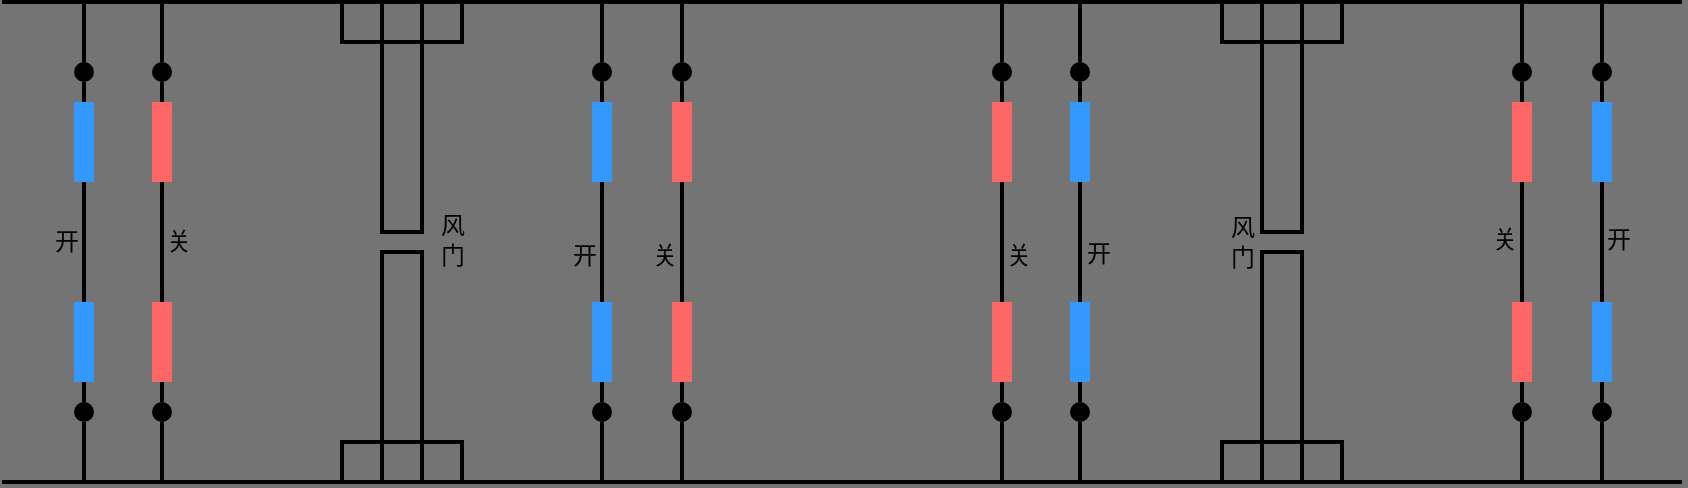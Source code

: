 <mxfile version="27.0.6">
  <diagram name="第 1 页" id="DuzaSTdarFtphROKjx_z">
    <mxGraphModel dx="2067" dy="663" grid="1" gridSize="10" guides="1" tooltips="1" connect="1" arrows="1" fold="1" page="1" pageScale="1" pageWidth="827" pageHeight="1169" background="#747474" math="0" shadow="0" adaptiveColors="none">
      <root>
        <mxCell id="0" />
        <mxCell id="1" parent="0" />
        <mxCell id="W-oPfaWnW9vSjHDt-6D7-1" value="" style="endArrow=none;html=1;rounded=0;strokeColor=#000000;strokeWidth=2;align=center;verticalAlign=middle;fontFamily=Helvetica;fontSize=11;fontColor=default;labelBackgroundColor=default;" parent="1" edge="1">
          <mxGeometry width="50" height="50" relative="1" as="geometry">
            <mxPoint y="200" as="sourcePoint" />
            <mxPoint x="840" y="200" as="targetPoint" />
          </mxGeometry>
        </mxCell>
        <mxCell id="W-oPfaWnW9vSjHDt-6D7-2" value="" style="endArrow=none;html=1;rounded=0;strokeColor=#000000;strokeWidth=2;" parent="1" edge="1">
          <mxGeometry width="50" height="50" relative="1" as="geometry">
            <mxPoint y="440" as="sourcePoint" />
            <mxPoint x="840" y="440" as="targetPoint" />
          </mxGeometry>
        </mxCell>
        <mxCell id="W-oPfaWnW9vSjHDt-6D7-33" value="" style="group" parent="1" vertex="1" connectable="0">
          <mxGeometry x="755" y="200" width="10" height="240" as="geometry" />
        </mxCell>
        <mxCell id="W-oPfaWnW9vSjHDt-6D7-3" value="" style="endArrow=none;html=1;rounded=0;strokeColor=#000000;strokeWidth=2;align=center;verticalAlign=middle;fontFamily=Helvetica;fontSize=11;fontColor=default;labelBackgroundColor=default;" parent="W-oPfaWnW9vSjHDt-6D7-33" source="W-oPfaWnW9vSjHDt-6D7-20" edge="1">
          <mxGeometry width="50" height="50" relative="1" as="geometry">
            <mxPoint x="5" y="210" as="sourcePoint" />
            <mxPoint x="5" as="targetPoint" />
          </mxGeometry>
        </mxCell>
        <mxCell id="W-oPfaWnW9vSjHDt-6D7-25" value="" style="endArrow=none;html=1;rounded=0;strokeColor=#000000;strokeWidth=2;align=center;verticalAlign=middle;fontFamily=Helvetica;fontSize=11;fontColor=default;labelBackgroundColor=default;" parent="W-oPfaWnW9vSjHDt-6D7-33" source="W-oPfaWnW9vSjHDt-6D7-26" target="W-oPfaWnW9vSjHDt-6D7-20" edge="1">
          <mxGeometry width="50" height="50" relative="1" as="geometry">
            <mxPoint x="5" y="210" as="sourcePoint" />
            <mxPoint x="5" as="targetPoint" />
          </mxGeometry>
        </mxCell>
        <mxCell id="W-oPfaWnW9vSjHDt-6D7-20" value="" style="ellipse;whiteSpace=wrap;html=1;aspect=fixed;strokeColor=none;align=center;verticalAlign=middle;fontFamily=Helvetica;fontSize=12;fontColor=default;fillColor=#000000;" parent="W-oPfaWnW9vSjHDt-6D7-33" vertex="1">
          <mxGeometry y="30" width="10" height="10" as="geometry" />
        </mxCell>
        <mxCell id="W-oPfaWnW9vSjHDt-6D7-27" value="" style="endArrow=none;html=1;rounded=0;strokeColor=#000000;strokeWidth=2;align=center;verticalAlign=middle;fontFamily=Helvetica;fontSize=11;fontColor=default;labelBackgroundColor=default;" parent="W-oPfaWnW9vSjHDt-6D7-33" source="W-oPfaWnW9vSjHDt-6D7-28" target="W-oPfaWnW9vSjHDt-6D7-26" edge="1">
          <mxGeometry width="50" height="50" relative="1" as="geometry">
            <mxPoint x="5" y="210" as="sourcePoint" />
            <mxPoint x="5" y="30" as="targetPoint" />
          </mxGeometry>
        </mxCell>
        <mxCell id="W-oPfaWnW9vSjHDt-6D7-26" value="" style="rounded=0;whiteSpace=wrap;html=1;strokeColor=none;fillColor=#FF6666;" parent="W-oPfaWnW9vSjHDt-6D7-33" vertex="1">
          <mxGeometry y="50" width="10" height="40" as="geometry" />
        </mxCell>
        <mxCell id="W-oPfaWnW9vSjHDt-6D7-30" value="" style="endArrow=none;html=1;rounded=0;strokeColor=#000000;strokeWidth=2;align=center;verticalAlign=middle;fontFamily=Helvetica;fontSize=11;fontColor=default;labelBackgroundColor=default;" parent="W-oPfaWnW9vSjHDt-6D7-33" source="W-oPfaWnW9vSjHDt-6D7-31" target="W-oPfaWnW9vSjHDt-6D7-28" edge="1">
          <mxGeometry width="50" height="50" relative="1" as="geometry">
            <mxPoint x="5" y="210" as="sourcePoint" />
            <mxPoint x="5" y="80" as="targetPoint" />
          </mxGeometry>
        </mxCell>
        <mxCell id="W-oPfaWnW9vSjHDt-6D7-28" value="" style="rounded=0;whiteSpace=wrap;html=1;strokeColor=none;fillColor=#FF6666;" parent="W-oPfaWnW9vSjHDt-6D7-33" vertex="1">
          <mxGeometry y="150" width="10" height="40" as="geometry" />
        </mxCell>
        <mxCell id="W-oPfaWnW9vSjHDt-6D7-32" value="" style="endArrow=none;html=1;rounded=0;strokeColor=#000000;strokeWidth=2;align=center;verticalAlign=middle;fontFamily=Helvetica;fontSize=11;fontColor=default;labelBackgroundColor=default;" parent="W-oPfaWnW9vSjHDt-6D7-33" target="W-oPfaWnW9vSjHDt-6D7-31" edge="1">
          <mxGeometry width="50" height="50" relative="1" as="geometry">
            <mxPoint x="5" y="240" as="sourcePoint" />
            <mxPoint x="5" y="160" as="targetPoint" />
          </mxGeometry>
        </mxCell>
        <mxCell id="W-oPfaWnW9vSjHDt-6D7-31" value="" style="ellipse;whiteSpace=wrap;html=1;aspect=fixed;strokeColor=none;align=center;verticalAlign=middle;fontFamily=Helvetica;fontSize=12;fontColor=default;fillColor=#000000;" parent="W-oPfaWnW9vSjHDt-6D7-33" vertex="1">
          <mxGeometry y="200" width="10" height="10" as="geometry" />
        </mxCell>
        <mxCell id="W-oPfaWnW9vSjHDt-6D7-58" value="" style="group" parent="1" vertex="1" connectable="0">
          <mxGeometry x="795" y="200" width="10" height="240" as="geometry" />
        </mxCell>
        <mxCell id="W-oPfaWnW9vSjHDt-6D7-59" value="" style="endArrow=none;html=1;rounded=0;strokeColor=#000000;strokeWidth=2;align=center;verticalAlign=middle;fontFamily=Helvetica;fontSize=11;fontColor=default;labelBackgroundColor=default;" parent="W-oPfaWnW9vSjHDt-6D7-58" source="W-oPfaWnW9vSjHDt-6D7-61" edge="1">
          <mxGeometry width="50" height="50" relative="1" as="geometry">
            <mxPoint x="5" y="210" as="sourcePoint" />
            <mxPoint x="5" as="targetPoint" />
          </mxGeometry>
        </mxCell>
        <mxCell id="W-oPfaWnW9vSjHDt-6D7-60" value="" style="endArrow=none;html=1;rounded=0;strokeColor=#000000;strokeWidth=2;align=center;verticalAlign=middle;fontFamily=Helvetica;fontSize=11;fontColor=default;labelBackgroundColor=default;" parent="W-oPfaWnW9vSjHDt-6D7-58" source="W-oPfaWnW9vSjHDt-6D7-63" target="W-oPfaWnW9vSjHDt-6D7-61" edge="1">
          <mxGeometry width="50" height="50" relative="1" as="geometry">
            <mxPoint x="5" y="210" as="sourcePoint" />
            <mxPoint x="5" as="targetPoint" />
          </mxGeometry>
        </mxCell>
        <mxCell id="W-oPfaWnW9vSjHDt-6D7-61" value="" style="ellipse;whiteSpace=wrap;html=1;aspect=fixed;strokeColor=none;align=center;verticalAlign=middle;fontFamily=Helvetica;fontSize=12;fontColor=default;fillColor=#000000;" parent="W-oPfaWnW9vSjHDt-6D7-58" vertex="1">
          <mxGeometry y="30" width="10" height="10" as="geometry" />
        </mxCell>
        <mxCell id="W-oPfaWnW9vSjHDt-6D7-62" value="" style="endArrow=none;html=1;rounded=0;strokeColor=#000000;strokeWidth=2;align=center;verticalAlign=middle;fontFamily=Helvetica;fontSize=11;fontColor=default;labelBackgroundColor=default;" parent="W-oPfaWnW9vSjHDt-6D7-58" source="W-oPfaWnW9vSjHDt-6D7-65" target="W-oPfaWnW9vSjHDt-6D7-63" edge="1">
          <mxGeometry width="50" height="50" relative="1" as="geometry">
            <mxPoint x="5" y="210" as="sourcePoint" />
            <mxPoint x="5" y="30" as="targetPoint" />
          </mxGeometry>
        </mxCell>
        <mxCell id="W-oPfaWnW9vSjHDt-6D7-63" value="" style="rounded=0;whiteSpace=wrap;html=1;strokeColor=none;fillColor=#3399FF;" parent="W-oPfaWnW9vSjHDt-6D7-58" vertex="1">
          <mxGeometry y="50" width="10" height="40" as="geometry" />
        </mxCell>
        <mxCell id="W-oPfaWnW9vSjHDt-6D7-64" value="" style="endArrow=none;html=1;rounded=0;strokeColor=#000000;strokeWidth=2;align=center;verticalAlign=middle;fontFamily=Helvetica;fontSize=11;fontColor=default;labelBackgroundColor=default;" parent="W-oPfaWnW9vSjHDt-6D7-58" source="W-oPfaWnW9vSjHDt-6D7-67" target="W-oPfaWnW9vSjHDt-6D7-65" edge="1">
          <mxGeometry width="50" height="50" relative="1" as="geometry">
            <mxPoint x="5" y="210" as="sourcePoint" />
            <mxPoint x="5" y="80" as="targetPoint" />
          </mxGeometry>
        </mxCell>
        <mxCell id="W-oPfaWnW9vSjHDt-6D7-65" value="" style="rounded=0;whiteSpace=wrap;html=1;strokeColor=none;fillColor=#3399FF;" parent="W-oPfaWnW9vSjHDt-6D7-58" vertex="1">
          <mxGeometry y="150" width="10" height="40" as="geometry" />
        </mxCell>
        <mxCell id="W-oPfaWnW9vSjHDt-6D7-66" value="" style="endArrow=none;html=1;rounded=0;strokeColor=#000000;strokeWidth=2;align=center;verticalAlign=middle;fontFamily=Helvetica;fontSize=11;fontColor=default;labelBackgroundColor=default;" parent="W-oPfaWnW9vSjHDt-6D7-58" target="W-oPfaWnW9vSjHDt-6D7-67" edge="1">
          <mxGeometry width="50" height="50" relative="1" as="geometry">
            <mxPoint x="5" y="240" as="sourcePoint" />
            <mxPoint x="5" y="160" as="targetPoint" />
          </mxGeometry>
        </mxCell>
        <mxCell id="W-oPfaWnW9vSjHDt-6D7-67" value="" style="ellipse;whiteSpace=wrap;html=1;aspect=fixed;strokeColor=none;align=center;verticalAlign=middle;fontFamily=Helvetica;fontSize=12;fontColor=default;fillColor=#000000;" parent="W-oPfaWnW9vSjHDt-6D7-58" vertex="1">
          <mxGeometry y="200" width="10" height="10" as="geometry" />
        </mxCell>
        <mxCell id="W-oPfaWnW9vSjHDt-6D7-83" value="" style="group" parent="1" vertex="1" connectable="0">
          <mxGeometry x="36" y="200" width="10" height="240" as="geometry" />
        </mxCell>
        <mxCell id="W-oPfaWnW9vSjHDt-6D7-84" value="" style="endArrow=none;html=1;rounded=0;strokeColor=#000000;strokeWidth=2;align=center;verticalAlign=middle;fontFamily=Helvetica;fontSize=11;fontColor=default;labelBackgroundColor=default;" parent="W-oPfaWnW9vSjHDt-6D7-83" source="W-oPfaWnW9vSjHDt-6D7-86" edge="1">
          <mxGeometry width="50" height="50" relative="1" as="geometry">
            <mxPoint x="5" y="210" as="sourcePoint" />
            <mxPoint x="5" as="targetPoint" />
          </mxGeometry>
        </mxCell>
        <mxCell id="W-oPfaWnW9vSjHDt-6D7-85" value="" style="endArrow=none;html=1;rounded=0;strokeColor=#000000;strokeWidth=2;align=center;verticalAlign=middle;fontFamily=Helvetica;fontSize=11;fontColor=default;labelBackgroundColor=default;" parent="W-oPfaWnW9vSjHDt-6D7-83" source="W-oPfaWnW9vSjHDt-6D7-88" target="W-oPfaWnW9vSjHDt-6D7-86" edge="1">
          <mxGeometry width="50" height="50" relative="1" as="geometry">
            <mxPoint x="5" y="210" as="sourcePoint" />
            <mxPoint x="5" as="targetPoint" />
          </mxGeometry>
        </mxCell>
        <mxCell id="W-oPfaWnW9vSjHDt-6D7-86" value="" style="ellipse;whiteSpace=wrap;html=1;aspect=fixed;strokeColor=none;align=center;verticalAlign=middle;fontFamily=Helvetica;fontSize=12;fontColor=default;fillColor=#000000;" parent="W-oPfaWnW9vSjHDt-6D7-83" vertex="1">
          <mxGeometry y="30" width="10" height="10" as="geometry" />
        </mxCell>
        <mxCell id="W-oPfaWnW9vSjHDt-6D7-87" value="" style="endArrow=none;html=1;rounded=0;strokeColor=#000000;strokeWidth=2;align=center;verticalAlign=middle;fontFamily=Helvetica;fontSize=11;fontColor=default;labelBackgroundColor=default;" parent="W-oPfaWnW9vSjHDt-6D7-83" source="W-oPfaWnW9vSjHDt-6D7-90" target="W-oPfaWnW9vSjHDt-6D7-88" edge="1">
          <mxGeometry width="50" height="50" relative="1" as="geometry">
            <mxPoint x="5" y="210" as="sourcePoint" />
            <mxPoint x="5" y="30" as="targetPoint" />
          </mxGeometry>
        </mxCell>
        <mxCell id="W-oPfaWnW9vSjHDt-6D7-88" value="" style="rounded=0;whiteSpace=wrap;html=1;strokeColor=none;fillColor=#3399FF;" parent="W-oPfaWnW9vSjHDt-6D7-83" vertex="1">
          <mxGeometry y="50" width="10" height="40" as="geometry" />
        </mxCell>
        <mxCell id="W-oPfaWnW9vSjHDt-6D7-89" value="" style="endArrow=none;html=1;rounded=0;strokeColor=#000000;strokeWidth=2;align=center;verticalAlign=middle;fontFamily=Helvetica;fontSize=11;fontColor=default;labelBackgroundColor=default;" parent="W-oPfaWnW9vSjHDt-6D7-83" source="W-oPfaWnW9vSjHDt-6D7-92" target="W-oPfaWnW9vSjHDt-6D7-90" edge="1">
          <mxGeometry width="50" height="50" relative="1" as="geometry">
            <mxPoint x="5" y="210" as="sourcePoint" />
            <mxPoint x="5" y="80" as="targetPoint" />
          </mxGeometry>
        </mxCell>
        <mxCell id="W-oPfaWnW9vSjHDt-6D7-90" value="" style="rounded=0;whiteSpace=wrap;html=1;strokeColor=none;fillColor=#3399FF;" parent="W-oPfaWnW9vSjHDt-6D7-83" vertex="1">
          <mxGeometry y="150" width="10" height="40" as="geometry" />
        </mxCell>
        <mxCell id="W-oPfaWnW9vSjHDt-6D7-91" value="" style="endArrow=none;html=1;rounded=0;strokeColor=#000000;strokeWidth=2;align=center;verticalAlign=middle;fontFamily=Helvetica;fontSize=11;fontColor=default;labelBackgroundColor=default;" parent="W-oPfaWnW9vSjHDt-6D7-83" target="W-oPfaWnW9vSjHDt-6D7-92" edge="1">
          <mxGeometry width="50" height="50" relative="1" as="geometry">
            <mxPoint x="5" y="240" as="sourcePoint" />
            <mxPoint x="5" y="160" as="targetPoint" />
          </mxGeometry>
        </mxCell>
        <mxCell id="W-oPfaWnW9vSjHDt-6D7-92" value="" style="ellipse;whiteSpace=wrap;html=1;aspect=fixed;strokeColor=none;fillColor=#000000;" parent="W-oPfaWnW9vSjHDt-6D7-83" vertex="1">
          <mxGeometry y="200" width="10" height="10" as="geometry" />
        </mxCell>
        <mxCell id="W-oPfaWnW9vSjHDt-6D7-93" value="&lt;font&gt;关&lt;/font&gt;" style="text;html=1;align=center;verticalAlign=middle;whiteSpace=wrap;rounded=0;fontColor=default;" parent="W-oPfaWnW9vSjHDt-6D7-83" vertex="1">
          <mxGeometry x="35" y="110" width="35" height="20" as="geometry" />
        </mxCell>
        <mxCell id="W-oPfaWnW9vSjHDt-6D7-94" value="" style="group;strokeColor=none;" parent="1" vertex="1" connectable="0">
          <mxGeometry x="75" y="200" width="10" height="240" as="geometry" />
        </mxCell>
        <mxCell id="W-oPfaWnW9vSjHDt-6D7-95" value="" style="endArrow=none;html=1;rounded=0;strokeColor=#000000;strokeWidth=2;align=center;verticalAlign=middle;fontFamily=Helvetica;fontSize=11;fontColor=default;labelBackgroundColor=default;" parent="W-oPfaWnW9vSjHDt-6D7-94" source="W-oPfaWnW9vSjHDt-6D7-97" edge="1">
          <mxGeometry width="50" height="50" relative="1" as="geometry">
            <mxPoint x="5" y="210" as="sourcePoint" />
            <mxPoint x="5" as="targetPoint" />
          </mxGeometry>
        </mxCell>
        <mxCell id="W-oPfaWnW9vSjHDt-6D7-96" value="" style="endArrow=none;html=1;rounded=0;strokeColor=#000000;strokeWidth=2;align=center;verticalAlign=middle;fontFamily=Helvetica;fontSize=11;fontColor=default;labelBackgroundColor=default;" parent="W-oPfaWnW9vSjHDt-6D7-94" source="W-oPfaWnW9vSjHDt-6D7-99" target="W-oPfaWnW9vSjHDt-6D7-97" edge="1">
          <mxGeometry width="50" height="50" relative="1" as="geometry">
            <mxPoint x="5" y="210" as="sourcePoint" />
            <mxPoint x="5" as="targetPoint" />
          </mxGeometry>
        </mxCell>
        <mxCell id="W-oPfaWnW9vSjHDt-6D7-97" value="" style="ellipse;whiteSpace=wrap;html=1;aspect=fixed;strokeColor=none;align=center;verticalAlign=middle;fontFamily=Helvetica;fontSize=12;fontColor=default;fillColor=#000000;" parent="W-oPfaWnW9vSjHDt-6D7-94" vertex="1">
          <mxGeometry y="30" width="10" height="10" as="geometry" />
        </mxCell>
        <mxCell id="W-oPfaWnW9vSjHDt-6D7-98" value="" style="endArrow=none;html=1;rounded=0;strokeColor=#000000;strokeWidth=2;align=center;verticalAlign=middle;fontFamily=Helvetica;fontSize=11;fontColor=default;labelBackgroundColor=default;" parent="W-oPfaWnW9vSjHDt-6D7-94" source="W-oPfaWnW9vSjHDt-6D7-101" target="W-oPfaWnW9vSjHDt-6D7-99" edge="1">
          <mxGeometry width="50" height="50" relative="1" as="geometry">
            <mxPoint x="5" y="210" as="sourcePoint" />
            <mxPoint x="5" y="30" as="targetPoint" />
          </mxGeometry>
        </mxCell>
        <mxCell id="W-oPfaWnW9vSjHDt-6D7-99" value="" style="rounded=0;whiteSpace=wrap;html=1;strokeColor=none;fillColor=#FF6666;" parent="W-oPfaWnW9vSjHDt-6D7-94" vertex="1">
          <mxGeometry y="50" width="10" height="40" as="geometry" />
        </mxCell>
        <mxCell id="W-oPfaWnW9vSjHDt-6D7-100" value="" style="endArrow=none;html=1;rounded=0;strokeColor=#000000;strokeWidth=2;align=center;verticalAlign=middle;fontFamily=Helvetica;fontSize=11;fontColor=default;labelBackgroundColor=default;" parent="W-oPfaWnW9vSjHDt-6D7-94" source="W-oPfaWnW9vSjHDt-6D7-103" target="W-oPfaWnW9vSjHDt-6D7-101" edge="1">
          <mxGeometry width="50" height="50" relative="1" as="geometry">
            <mxPoint x="5" y="210" as="sourcePoint" />
            <mxPoint x="5" y="80" as="targetPoint" />
          </mxGeometry>
        </mxCell>
        <mxCell id="W-oPfaWnW9vSjHDt-6D7-101" value="" style="rounded=0;whiteSpace=wrap;html=1;strokeColor=none;fillColor=#FF6666;" parent="W-oPfaWnW9vSjHDt-6D7-94" vertex="1">
          <mxGeometry y="150" width="10" height="40" as="geometry" />
        </mxCell>
        <mxCell id="W-oPfaWnW9vSjHDt-6D7-102" value="" style="endArrow=none;html=1;rounded=0;strokeColor=#000000;strokeWidth=2;align=center;verticalAlign=middle;fontFamily=Helvetica;fontSize=11;fontColor=default;labelBackgroundColor=default;" parent="W-oPfaWnW9vSjHDt-6D7-94" target="W-oPfaWnW9vSjHDt-6D7-103" edge="1">
          <mxGeometry width="50" height="50" relative="1" as="geometry">
            <mxPoint x="5" y="240" as="sourcePoint" />
            <mxPoint x="5" y="160" as="targetPoint" />
          </mxGeometry>
        </mxCell>
        <mxCell id="W-oPfaWnW9vSjHDt-6D7-103" value="" style="ellipse;whiteSpace=wrap;html=1;aspect=fixed;strokeColor=none;align=center;verticalAlign=middle;fontFamily=Helvetica;fontSize=12;fontColor=default;fillColor=#000000;" parent="W-oPfaWnW9vSjHDt-6D7-94" vertex="1">
          <mxGeometry y="200" width="10" height="10" as="geometry" />
        </mxCell>
        <mxCell id="W-oPfaWnW9vSjHDt-6D7-112" value="" style="group" parent="1" vertex="1" connectable="0">
          <mxGeometry x="610" y="200" width="60" height="240" as="geometry" />
        </mxCell>
        <mxCell id="W-oPfaWnW9vSjHDt-6D7-107" value="" style="rounded=0;whiteSpace=wrap;html=1;fillColor=none;strokeColor=#000000;strokeWidth=2;align=center;verticalAlign=middle;fontFamily=Helvetica;fontSize=11;fontColor=default;labelBackgroundColor=default;" parent="W-oPfaWnW9vSjHDt-6D7-112" vertex="1">
          <mxGeometry width="60" height="20" as="geometry" />
        </mxCell>
        <mxCell id="W-oPfaWnW9vSjHDt-6D7-108" value="" style="rounded=0;whiteSpace=wrap;html=1;fillColor=none;strokeColor=#000000;strokeWidth=2;align=center;verticalAlign=middle;fontFamily=Helvetica;fontSize=11;fontColor=default;labelBackgroundColor=default;" parent="W-oPfaWnW9vSjHDt-6D7-112" vertex="1">
          <mxGeometry x="20" width="20" height="115" as="geometry" />
        </mxCell>
        <mxCell id="W-oPfaWnW9vSjHDt-6D7-109" value="" style="rounded=0;whiteSpace=wrap;html=1;fillColor=none;strokeColor=#000000;strokeWidth=2;align=center;verticalAlign=middle;fontFamily=Helvetica;fontSize=11;fontColor=default;labelBackgroundColor=default;" parent="W-oPfaWnW9vSjHDt-6D7-112" vertex="1">
          <mxGeometry y="220" width="60" height="20" as="geometry" />
        </mxCell>
        <mxCell id="W-oPfaWnW9vSjHDt-6D7-110" value="" style="rounded=0;whiteSpace=wrap;html=1;fillColor=none;strokeColor=#000000;strokeWidth=2;align=center;verticalAlign=middle;fontFamily=Helvetica;fontSize=11;fontColor=default;labelBackgroundColor=default;" parent="W-oPfaWnW9vSjHDt-6D7-112" vertex="1">
          <mxGeometry x="20" y="125" width="20" height="115" as="geometry" />
        </mxCell>
        <mxCell id="enasXoZvYmtx1_jtC502-4" value="&lt;font&gt;风&lt;/font&gt;&lt;div&gt;&lt;font&gt;门&lt;/font&gt;&lt;/div&gt;" style="text;html=1;align=center;verticalAlign=middle;resizable=0;points=[];autosize=1;strokeColor=none;fillColor=none;fontColor=default;" parent="W-oPfaWnW9vSjHDt-6D7-112" vertex="1">
          <mxGeometry x="-10" y="95" width="40" height="50" as="geometry" />
        </mxCell>
        <mxCell id="W-oPfaWnW9vSjHDt-6D7-113" value="" style="group" parent="1" vertex="1" connectable="0">
          <mxGeometry x="170" y="200" width="60" height="240" as="geometry" />
        </mxCell>
        <mxCell id="W-oPfaWnW9vSjHDt-6D7-114" value="" style="rounded=0;whiteSpace=wrap;html=1;fillColor=none;strokeColor=#000000;strokeWidth=2;align=center;verticalAlign=middle;fontFamily=Helvetica;fontSize=11;fontColor=default;labelBackgroundColor=default;" parent="W-oPfaWnW9vSjHDt-6D7-113" vertex="1">
          <mxGeometry width="60" height="20" as="geometry" />
        </mxCell>
        <mxCell id="W-oPfaWnW9vSjHDt-6D7-115" value="" style="rounded=0;whiteSpace=wrap;html=1;fillColor=none;strokeColor=#000000;strokeWidth=2;align=center;verticalAlign=middle;fontFamily=Helvetica;fontSize=11;fontColor=default;labelBackgroundColor=default;" parent="W-oPfaWnW9vSjHDt-6D7-113" vertex="1">
          <mxGeometry x="20" width="20" height="115" as="geometry" />
        </mxCell>
        <mxCell id="W-oPfaWnW9vSjHDt-6D7-116" value="" style="rounded=0;whiteSpace=wrap;html=1;fillColor=none;strokeColor=#000000;strokeWidth=2;align=center;verticalAlign=middle;fontFamily=Helvetica;fontSize=11;fontColor=default;labelBackgroundColor=default;" parent="W-oPfaWnW9vSjHDt-6D7-113" vertex="1">
          <mxGeometry y="220" width="60" height="20" as="geometry" />
        </mxCell>
        <mxCell id="W-oPfaWnW9vSjHDt-6D7-117" value="" style="rounded=0;whiteSpace=wrap;html=1;fillColor=none;strokeColor=#000000;strokeWidth=2;align=center;verticalAlign=middle;fontFamily=Helvetica;fontSize=11;fontColor=default;labelBackgroundColor=default;" parent="W-oPfaWnW9vSjHDt-6D7-113" vertex="1">
          <mxGeometry x="20" y="125" width="20" height="115" as="geometry" />
        </mxCell>
        <mxCell id="W-oPfaWnW9vSjHDt-6D7-120" value="" style="group" parent="1" vertex="1" connectable="0">
          <mxGeometry x="534" y="200" width="10" height="240" as="geometry" />
        </mxCell>
        <mxCell id="W-oPfaWnW9vSjHDt-6D7-121" value="" style="endArrow=none;html=1;rounded=0;strokeColor=#000000;strokeWidth=2;align=center;verticalAlign=middle;fontFamily=Helvetica;fontSize=11;fontColor=default;labelBackgroundColor=default;" parent="W-oPfaWnW9vSjHDt-6D7-120" source="W-oPfaWnW9vSjHDt-6D7-123" edge="1">
          <mxGeometry width="50" height="50" relative="1" as="geometry">
            <mxPoint x="5" y="210" as="sourcePoint" />
            <mxPoint x="5" as="targetPoint" />
          </mxGeometry>
        </mxCell>
        <mxCell id="W-oPfaWnW9vSjHDt-6D7-122" value="" style="endArrow=none;html=1;rounded=0;strokeColor=#000000;strokeWidth=2;align=center;verticalAlign=middle;fontFamily=Helvetica;fontSize=11;fontColor=default;labelBackgroundColor=default;" parent="W-oPfaWnW9vSjHDt-6D7-120" source="W-oPfaWnW9vSjHDt-6D7-125" target="W-oPfaWnW9vSjHDt-6D7-123" edge="1">
          <mxGeometry width="50" height="50" relative="1" as="geometry">
            <mxPoint x="5" y="210" as="sourcePoint" />
            <mxPoint x="5" as="targetPoint" />
          </mxGeometry>
        </mxCell>
        <mxCell id="W-oPfaWnW9vSjHDt-6D7-123" value="" style="ellipse;whiteSpace=wrap;html=1;aspect=fixed;strokeColor=none;align=center;verticalAlign=middle;fontFamily=Helvetica;fontSize=12;fontColor=default;fillColor=#000000;" parent="W-oPfaWnW9vSjHDt-6D7-120" vertex="1">
          <mxGeometry y="30" width="10" height="10" as="geometry" />
        </mxCell>
        <mxCell id="W-oPfaWnW9vSjHDt-6D7-124" value="" style="endArrow=none;html=1;rounded=0;strokeColor=#000000;strokeWidth=2;align=center;verticalAlign=middle;fontFamily=Helvetica;fontSize=11;fontColor=default;labelBackgroundColor=default;" parent="W-oPfaWnW9vSjHDt-6D7-120" source="W-oPfaWnW9vSjHDt-6D7-127" target="W-oPfaWnW9vSjHDt-6D7-125" edge="1">
          <mxGeometry width="50" height="50" relative="1" as="geometry">
            <mxPoint x="5" y="210" as="sourcePoint" />
            <mxPoint x="5" y="30" as="targetPoint" />
          </mxGeometry>
        </mxCell>
        <mxCell id="W-oPfaWnW9vSjHDt-6D7-125" value="" style="rounded=0;whiteSpace=wrap;html=1;strokeColor=none;fillColor=#3399FF;" parent="W-oPfaWnW9vSjHDt-6D7-120" vertex="1">
          <mxGeometry y="50" width="10" height="40" as="geometry" />
        </mxCell>
        <mxCell id="W-oPfaWnW9vSjHDt-6D7-126" value="" style="endArrow=none;html=1;rounded=0;strokeColor=#000000;strokeWidth=2;align=center;verticalAlign=middle;fontFamily=Helvetica;fontSize=11;fontColor=default;labelBackgroundColor=default;" parent="W-oPfaWnW9vSjHDt-6D7-120" source="W-oPfaWnW9vSjHDt-6D7-129" target="W-oPfaWnW9vSjHDt-6D7-127" edge="1">
          <mxGeometry width="50" height="50" relative="1" as="geometry">
            <mxPoint x="5" y="210" as="sourcePoint" />
            <mxPoint x="5" y="80" as="targetPoint" />
          </mxGeometry>
        </mxCell>
        <mxCell id="W-oPfaWnW9vSjHDt-6D7-127" value="" style="rounded=0;whiteSpace=wrap;html=1;strokeColor=none;fillColor=#3399FF;" parent="W-oPfaWnW9vSjHDt-6D7-120" vertex="1">
          <mxGeometry y="150" width="10" height="40" as="geometry" />
        </mxCell>
        <mxCell id="W-oPfaWnW9vSjHDt-6D7-128" value="" style="endArrow=none;html=1;rounded=0;strokeColor=#000000;strokeWidth=2;align=center;verticalAlign=middle;fontFamily=Helvetica;fontSize=11;fontColor=default;labelBackgroundColor=default;" parent="W-oPfaWnW9vSjHDt-6D7-120" target="W-oPfaWnW9vSjHDt-6D7-129" edge="1">
          <mxGeometry width="50" height="50" relative="1" as="geometry">
            <mxPoint x="5" y="240" as="sourcePoint" />
            <mxPoint x="5" y="160" as="targetPoint" />
          </mxGeometry>
        </mxCell>
        <mxCell id="W-oPfaWnW9vSjHDt-6D7-129" value="" style="ellipse;whiteSpace=wrap;html=1;aspect=fixed;strokeColor=none;align=center;verticalAlign=middle;fontFamily=Helvetica;fontSize=12;fontColor=default;fillColor=#000000;" parent="W-oPfaWnW9vSjHDt-6D7-120" vertex="1">
          <mxGeometry y="200" width="10" height="10" as="geometry" />
        </mxCell>
        <mxCell id="W-oPfaWnW9vSjHDt-6D7-132" value="" style="group;fontColor=default;" parent="1" vertex="1" connectable="0">
          <mxGeometry x="295" y="200" width="10" height="240" as="geometry" />
        </mxCell>
        <mxCell id="W-oPfaWnW9vSjHDt-6D7-133" value="" style="endArrow=none;html=1;rounded=0;strokeColor=#000000;strokeWidth=2;align=center;verticalAlign=middle;fontFamily=Helvetica;fontSize=11;fontColor=default;labelBackgroundColor=default;" parent="W-oPfaWnW9vSjHDt-6D7-132" source="W-oPfaWnW9vSjHDt-6D7-135" edge="1">
          <mxGeometry width="50" height="50" relative="1" as="geometry">
            <mxPoint x="5" y="210" as="sourcePoint" />
            <mxPoint x="5" as="targetPoint" />
          </mxGeometry>
        </mxCell>
        <mxCell id="W-oPfaWnW9vSjHDt-6D7-134" value="" style="endArrow=none;html=1;rounded=0;strokeColor=#000000;strokeWidth=2;align=center;verticalAlign=middle;fontFamily=Helvetica;fontSize=11;fontColor=default;labelBackgroundColor=default;" parent="W-oPfaWnW9vSjHDt-6D7-132" source="W-oPfaWnW9vSjHDt-6D7-137" target="W-oPfaWnW9vSjHDt-6D7-135" edge="1">
          <mxGeometry width="50" height="50" relative="1" as="geometry">
            <mxPoint x="5" y="210" as="sourcePoint" />
            <mxPoint x="5" as="targetPoint" />
          </mxGeometry>
        </mxCell>
        <mxCell id="W-oPfaWnW9vSjHDt-6D7-135" value="" style="ellipse;whiteSpace=wrap;html=1;aspect=fixed;strokeColor=none;align=center;verticalAlign=middle;fontFamily=Helvetica;fontSize=12;fontColor=default;fillColor=#000000;" parent="W-oPfaWnW9vSjHDt-6D7-132" vertex="1">
          <mxGeometry y="30" width="10" height="10" as="geometry" />
        </mxCell>
        <mxCell id="W-oPfaWnW9vSjHDt-6D7-136" value="" style="endArrow=none;html=1;rounded=0;strokeColor=#000000;strokeWidth=2;align=center;verticalAlign=middle;fontFamily=Helvetica;fontSize=11;fontColor=default;labelBackgroundColor=default;" parent="W-oPfaWnW9vSjHDt-6D7-132" source="W-oPfaWnW9vSjHDt-6D7-139" target="W-oPfaWnW9vSjHDt-6D7-137" edge="1">
          <mxGeometry width="50" height="50" relative="1" as="geometry">
            <mxPoint x="5" y="210" as="sourcePoint" />
            <mxPoint x="5" y="30" as="targetPoint" />
          </mxGeometry>
        </mxCell>
        <mxCell id="W-oPfaWnW9vSjHDt-6D7-137" value="" style="rounded=0;whiteSpace=wrap;html=1;strokeColor=none;fillColor=#3399FF;" parent="W-oPfaWnW9vSjHDt-6D7-132" vertex="1">
          <mxGeometry y="50" width="10" height="40" as="geometry" />
        </mxCell>
        <mxCell id="W-oPfaWnW9vSjHDt-6D7-138" value="" style="endArrow=none;html=1;rounded=0;strokeColor=#000000;strokeWidth=2;align=center;verticalAlign=middle;fontFamily=Helvetica;fontSize=11;fontColor=default;labelBackgroundColor=default;" parent="W-oPfaWnW9vSjHDt-6D7-132" source="W-oPfaWnW9vSjHDt-6D7-141" target="W-oPfaWnW9vSjHDt-6D7-139" edge="1">
          <mxGeometry width="50" height="50" relative="1" as="geometry">
            <mxPoint x="5" y="210" as="sourcePoint" />
            <mxPoint x="5" y="80" as="targetPoint" />
          </mxGeometry>
        </mxCell>
        <mxCell id="W-oPfaWnW9vSjHDt-6D7-139" value="" style="rounded=0;whiteSpace=wrap;html=1;strokeColor=none;fillColor=#3399FF;" parent="W-oPfaWnW9vSjHDt-6D7-132" vertex="1">
          <mxGeometry y="150" width="10" height="40" as="geometry" />
        </mxCell>
        <mxCell id="W-oPfaWnW9vSjHDt-6D7-140" value="" style="endArrow=none;html=1;rounded=0;strokeColor=#000000;strokeWidth=2;align=center;verticalAlign=middle;fontFamily=Helvetica;fontSize=11;fontColor=default;labelBackgroundColor=default;" parent="W-oPfaWnW9vSjHDt-6D7-132" target="W-oPfaWnW9vSjHDt-6D7-141" edge="1">
          <mxGeometry width="50" height="50" relative="1" as="geometry">
            <mxPoint x="5" y="240" as="sourcePoint" />
            <mxPoint x="5" y="160" as="targetPoint" />
          </mxGeometry>
        </mxCell>
        <mxCell id="W-oPfaWnW9vSjHDt-6D7-141" value="" style="ellipse;whiteSpace=wrap;html=1;aspect=fixed;strokeColor=none;align=center;verticalAlign=middle;fontFamily=Helvetica;fontSize=12;fontColor=default;fillColor=#000000;" parent="W-oPfaWnW9vSjHDt-6D7-132" vertex="1">
          <mxGeometry y="200" width="10" height="10" as="geometry" />
        </mxCell>
        <mxCell id="W-oPfaWnW9vSjHDt-6D7-142" value="&lt;font&gt;开&lt;/font&gt;" style="text;html=1;align=center;verticalAlign=middle;whiteSpace=wrap;rounded=0;fontColor=default;" parent="W-oPfaWnW9vSjHDt-6D7-132" vertex="1">
          <mxGeometry x="-21.5" y="117" width="35" height="20" as="geometry" />
        </mxCell>
        <mxCell id="W-oPfaWnW9vSjHDt-6D7-145" value="" style="group" parent="1" vertex="1" connectable="0">
          <mxGeometry x="495" y="200" width="10" height="240" as="geometry" />
        </mxCell>
        <mxCell id="W-oPfaWnW9vSjHDt-6D7-146" value="" style="endArrow=none;html=1;rounded=0;strokeColor=#000000;strokeWidth=2;align=center;verticalAlign=middle;fontFamily=Helvetica;fontSize=11;fontColor=default;labelBackgroundColor=default;" parent="W-oPfaWnW9vSjHDt-6D7-145" source="W-oPfaWnW9vSjHDt-6D7-148" edge="1">
          <mxGeometry width="50" height="50" relative="1" as="geometry">
            <mxPoint x="5" y="210" as="sourcePoint" />
            <mxPoint x="5" as="targetPoint" />
          </mxGeometry>
        </mxCell>
        <mxCell id="W-oPfaWnW9vSjHDt-6D7-147" value="" style="endArrow=none;html=1;rounded=0;strokeColor=#000000;strokeWidth=2;align=center;verticalAlign=middle;fontFamily=Helvetica;fontSize=11;fontColor=default;labelBackgroundColor=default;" parent="W-oPfaWnW9vSjHDt-6D7-145" source="W-oPfaWnW9vSjHDt-6D7-150" target="W-oPfaWnW9vSjHDt-6D7-148" edge="1">
          <mxGeometry width="50" height="50" relative="1" as="geometry">
            <mxPoint x="5" y="210" as="sourcePoint" />
            <mxPoint x="5" as="targetPoint" />
          </mxGeometry>
        </mxCell>
        <mxCell id="W-oPfaWnW9vSjHDt-6D7-148" value="" style="ellipse;whiteSpace=wrap;html=1;aspect=fixed;strokeColor=none;align=center;verticalAlign=middle;fontFamily=Helvetica;fontSize=12;fontColor=default;fillColor=#000000;" parent="W-oPfaWnW9vSjHDt-6D7-145" vertex="1">
          <mxGeometry y="30" width="10" height="10" as="geometry" />
        </mxCell>
        <mxCell id="W-oPfaWnW9vSjHDt-6D7-149" value="" style="endArrow=none;html=1;rounded=0;strokeColor=#000000;strokeWidth=2;align=center;verticalAlign=middle;fontFamily=Helvetica;fontSize=11;fontColor=default;labelBackgroundColor=default;" parent="W-oPfaWnW9vSjHDt-6D7-145" source="W-oPfaWnW9vSjHDt-6D7-152" target="W-oPfaWnW9vSjHDt-6D7-150" edge="1">
          <mxGeometry width="50" height="50" relative="1" as="geometry">
            <mxPoint x="5" y="210" as="sourcePoint" />
            <mxPoint x="5" y="30" as="targetPoint" />
          </mxGeometry>
        </mxCell>
        <mxCell id="W-oPfaWnW9vSjHDt-6D7-150" value="" style="rounded=0;whiteSpace=wrap;html=1;strokeColor=none;fillColor=#FF6666;" parent="W-oPfaWnW9vSjHDt-6D7-145" vertex="1">
          <mxGeometry y="50" width="10" height="40" as="geometry" />
        </mxCell>
        <mxCell id="W-oPfaWnW9vSjHDt-6D7-151" value="" style="endArrow=none;html=1;rounded=0;strokeColor=#000000;strokeWidth=2;align=center;verticalAlign=middle;fontFamily=Helvetica;fontSize=11;fontColor=default;labelBackgroundColor=default;" parent="W-oPfaWnW9vSjHDt-6D7-145" source="W-oPfaWnW9vSjHDt-6D7-154" target="W-oPfaWnW9vSjHDt-6D7-152" edge="1">
          <mxGeometry width="50" height="50" relative="1" as="geometry">
            <mxPoint x="5" y="210" as="sourcePoint" />
            <mxPoint x="5" y="80" as="targetPoint" />
          </mxGeometry>
        </mxCell>
        <mxCell id="W-oPfaWnW9vSjHDt-6D7-152" value="" style="rounded=0;whiteSpace=wrap;html=1;strokeColor=none;fillColor=#FF6666;" parent="W-oPfaWnW9vSjHDt-6D7-145" vertex="1">
          <mxGeometry y="150" width="10" height="40" as="geometry" />
        </mxCell>
        <mxCell id="W-oPfaWnW9vSjHDt-6D7-153" value="" style="endArrow=none;html=1;rounded=0;strokeColor=#000000;strokeWidth=2;align=center;verticalAlign=middle;fontFamily=Helvetica;fontSize=11;fontColor=default;labelBackgroundColor=default;" parent="W-oPfaWnW9vSjHDt-6D7-145" target="W-oPfaWnW9vSjHDt-6D7-154" edge="1">
          <mxGeometry width="50" height="50" relative="1" as="geometry">
            <mxPoint x="5" y="240" as="sourcePoint" />
            <mxPoint x="5" y="160" as="targetPoint" />
          </mxGeometry>
        </mxCell>
        <mxCell id="W-oPfaWnW9vSjHDt-6D7-154" value="" style="ellipse;whiteSpace=wrap;html=1;aspect=fixed;strokeColor=none;align=center;verticalAlign=middle;fontFamily=Helvetica;fontSize=12;fontColor=default;fillColor=#000000;" parent="W-oPfaWnW9vSjHDt-6D7-145" vertex="1">
          <mxGeometry y="200" width="10" height="10" as="geometry" />
        </mxCell>
        <mxCell id="W-oPfaWnW9vSjHDt-6D7-156" value="" style="group;fontColor=default;" parent="1" vertex="1" connectable="0">
          <mxGeometry x="335" y="200" width="10" height="240" as="geometry" />
        </mxCell>
        <mxCell id="W-oPfaWnW9vSjHDt-6D7-157" value="" style="endArrow=none;html=1;rounded=0;strokeColor=#000000;strokeWidth=2;align=center;verticalAlign=middle;fontFamily=Helvetica;fontSize=11;fontColor=default;labelBackgroundColor=default;" parent="W-oPfaWnW9vSjHDt-6D7-156" edge="1">
          <mxGeometry width="50" height="50" relative="1" as="geometry">
            <mxPoint x="5" y="30" as="sourcePoint" />
            <mxPoint x="5" as="targetPoint" />
          </mxGeometry>
        </mxCell>
        <mxCell id="W-oPfaWnW9vSjHDt-6D7-158" value="" style="endArrow=none;html=1;rounded=0;strokeColor=#000000;strokeWidth=2;align=center;verticalAlign=middle;fontFamily=Helvetica;fontSize=11;fontColor=default;labelBackgroundColor=default;" parent="W-oPfaWnW9vSjHDt-6D7-156" source="W-oPfaWnW9vSjHDt-6D7-161" target="W-oPfaWnW9vSjHDt-6D7-159" edge="1">
          <mxGeometry width="50" height="50" relative="1" as="geometry">
            <mxPoint x="5" y="210" as="sourcePoint" />
            <mxPoint x="5" as="targetPoint" />
          </mxGeometry>
        </mxCell>
        <mxCell id="W-oPfaWnW9vSjHDt-6D7-159" value="" style="ellipse;whiteSpace=wrap;html=1;aspect=fixed;strokeColor=none;align=center;verticalAlign=middle;fontFamily=Helvetica;fontSize=12;fontColor=default;fillColor=#000000;" parent="W-oPfaWnW9vSjHDt-6D7-156" vertex="1">
          <mxGeometry y="30" width="10" height="10" as="geometry" />
        </mxCell>
        <mxCell id="W-oPfaWnW9vSjHDt-6D7-160" value="" style="endArrow=none;html=1;rounded=0;strokeColor=#000000;strokeWidth=2;align=center;verticalAlign=middle;fontFamily=Helvetica;fontSize=11;fontColor=default;labelBackgroundColor=default;" parent="W-oPfaWnW9vSjHDt-6D7-156" source="W-oPfaWnW9vSjHDt-6D7-163" target="W-oPfaWnW9vSjHDt-6D7-161" edge="1">
          <mxGeometry width="50" height="50" relative="1" as="geometry">
            <mxPoint x="5" y="210" as="sourcePoint" />
            <mxPoint x="5" y="30" as="targetPoint" />
          </mxGeometry>
        </mxCell>
        <mxCell id="W-oPfaWnW9vSjHDt-6D7-161" value="" style="rounded=0;whiteSpace=wrap;html=1;strokeColor=none;fillColor=#FF6666;" parent="W-oPfaWnW9vSjHDt-6D7-156" vertex="1">
          <mxGeometry y="50" width="10" height="40" as="geometry" />
        </mxCell>
        <mxCell id="W-oPfaWnW9vSjHDt-6D7-162" value="" style="endArrow=none;html=1;rounded=0;strokeColor=#000000;strokeWidth=2;align=center;verticalAlign=middle;fontFamily=Helvetica;fontSize=11;fontColor=default;labelBackgroundColor=default;" parent="W-oPfaWnW9vSjHDt-6D7-156" source="W-oPfaWnW9vSjHDt-6D7-165" target="W-oPfaWnW9vSjHDt-6D7-163" edge="1">
          <mxGeometry width="50" height="50" relative="1" as="geometry">
            <mxPoint x="5" y="210" as="sourcePoint" />
            <mxPoint x="5" y="80" as="targetPoint" />
          </mxGeometry>
        </mxCell>
        <mxCell id="W-oPfaWnW9vSjHDt-6D7-163" value="" style="rounded=0;whiteSpace=wrap;html=1;strokeColor=none;fillColor=#FF6666;" parent="W-oPfaWnW9vSjHDt-6D7-156" vertex="1">
          <mxGeometry y="150" width="10" height="40" as="geometry" />
        </mxCell>
        <mxCell id="W-oPfaWnW9vSjHDt-6D7-164" value="" style="endArrow=none;html=1;rounded=0;strokeColor=#000000;strokeWidth=2;align=center;verticalAlign=middle;fontFamily=Helvetica;fontSize=11;fontColor=default;labelBackgroundColor=default;" parent="W-oPfaWnW9vSjHDt-6D7-156" target="W-oPfaWnW9vSjHDt-6D7-165" edge="1">
          <mxGeometry width="50" height="50" relative="1" as="geometry">
            <mxPoint x="5" y="240" as="sourcePoint" />
            <mxPoint x="5" y="160" as="targetPoint" />
          </mxGeometry>
        </mxCell>
        <mxCell id="W-oPfaWnW9vSjHDt-6D7-165" value="" style="ellipse;whiteSpace=wrap;html=1;aspect=fixed;strokeColor=none;align=center;verticalAlign=middle;fontFamily=Helvetica;fontSize=12;fontColor=default;fillColor=#000000;" parent="W-oPfaWnW9vSjHDt-6D7-156" vertex="1">
          <mxGeometry y="200" width="10" height="10" as="geometry" />
        </mxCell>
        <mxCell id="W-oPfaWnW9vSjHDt-6D7-166" value="&lt;font&gt;关&lt;/font&gt;" style="text;html=1;align=center;verticalAlign=middle;whiteSpace=wrap;rounded=0;fontColor=default;" parent="W-oPfaWnW9vSjHDt-6D7-156" vertex="1">
          <mxGeometry x="-21.5" y="117" width="35" height="20" as="geometry" />
        </mxCell>
        <mxCell id="W-oPfaWnW9vSjHDt-6D7-104" value="&lt;font&gt;开&lt;/font&gt;" style="text;html=1;align=center;verticalAlign=middle;whiteSpace=wrap;rounded=0;fontColor=default;" parent="1" vertex="1">
          <mxGeometry x="15" y="310" width="35" height="20" as="geometry" />
        </mxCell>
        <mxCell id="W-oPfaWnW9vSjHDt-6D7-44" value="&lt;font&gt;关&lt;/font&gt;" style="text;html=1;align=center;verticalAlign=middle;whiteSpace=wrap;rounded=0;fontColor=default;" parent="1" vertex="1">
          <mxGeometry x="734" y="309" width="35" height="20" as="geometry" />
        </mxCell>
        <mxCell id="W-oPfaWnW9vSjHDt-6D7-68" value="&lt;font&gt;开&lt;/font&gt;" style="text;html=1;align=center;verticalAlign=middle;whiteSpace=wrap;rounded=0;fontColor=default;" parent="1" vertex="1">
          <mxGeometry x="791" y="309" width="35" height="20" as="geometry" />
        </mxCell>
        <mxCell id="W-oPfaWnW9vSjHDt-6D7-130" value="&lt;font&gt;开&lt;/font&gt;" style="text;html=1;align=center;verticalAlign=middle;whiteSpace=wrap;rounded=0;fontColor=default;" parent="1" vertex="1">
          <mxGeometry x="531" y="316" width="35" height="20" as="geometry" />
        </mxCell>
        <mxCell id="W-oPfaWnW9vSjHDt-6D7-155" value="&lt;font&gt;关&lt;/font&gt;" style="text;html=1;align=center;verticalAlign=middle;whiteSpace=wrap;rounded=0;fontColor=default;" parent="1" vertex="1">
          <mxGeometry x="491" y="317" width="35" height="20" as="geometry" />
        </mxCell>
        <mxCell id="enasXoZvYmtx1_jtC502-2" value="&lt;font&gt;风&lt;/font&gt;&lt;div&gt;&lt;font&gt;门&lt;/font&gt;&lt;/div&gt;" style="text;html=1;align=center;verticalAlign=middle;resizable=0;points=[];autosize=1;strokeColor=none;fillColor=none;fontColor=default;" parent="1" vertex="1">
          <mxGeometry x="205" y="294" width="40" height="50" as="geometry" />
        </mxCell>
      </root>
    </mxGraphModel>
  </diagram>
</mxfile>
